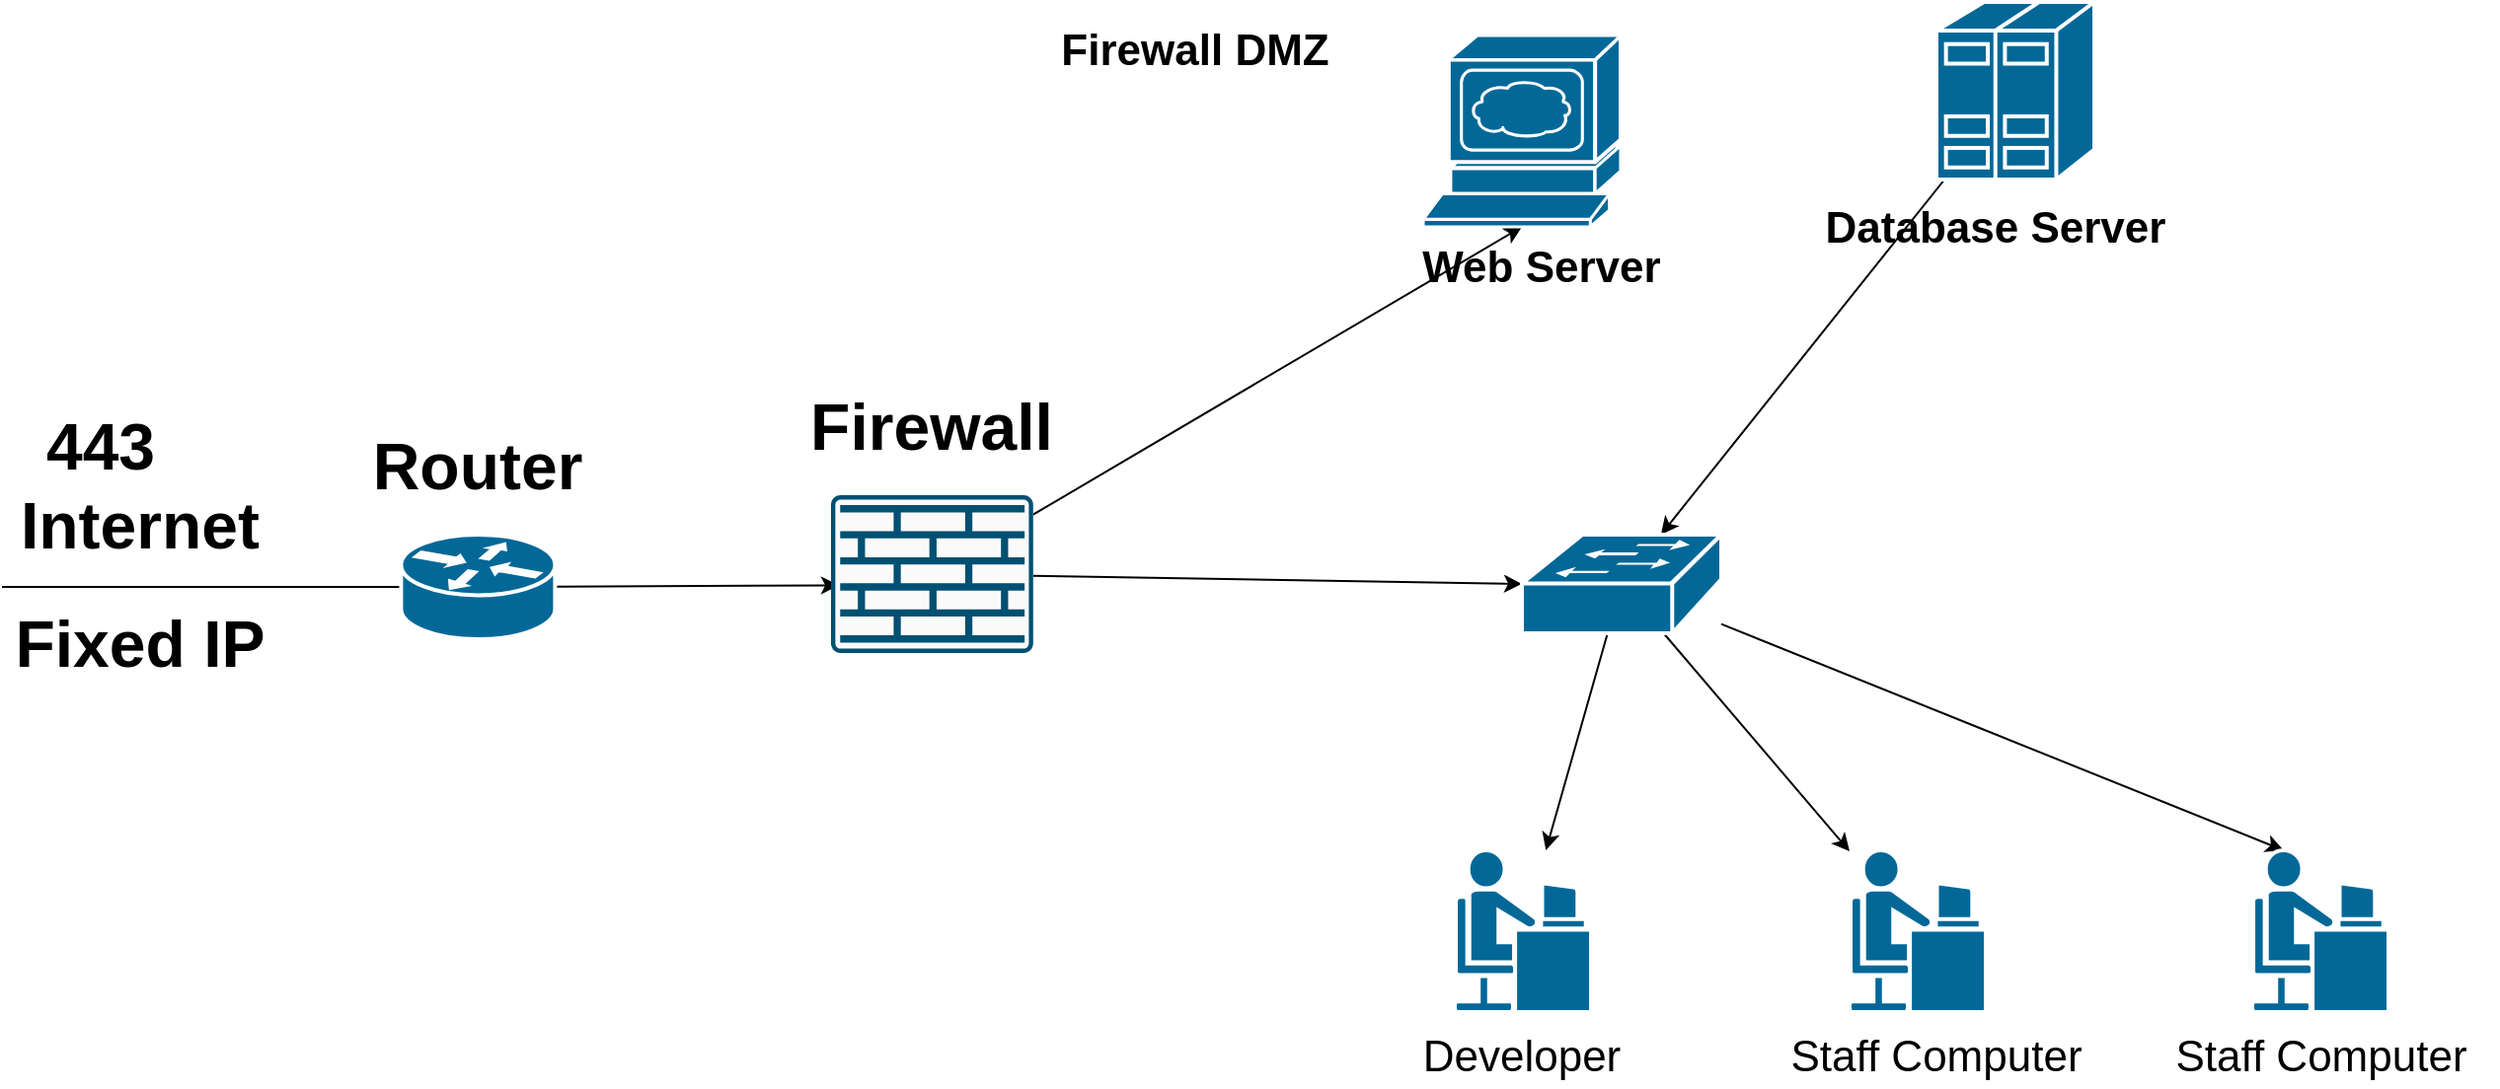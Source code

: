 <mxfile>
    <diagram id="qLo7bVz_whiwljL8L2nE" name="Page-1">
        <mxGraphModel dx="1084" dy="1164" grid="1" gridSize="10" guides="1" tooltips="1" connect="1" arrows="1" fold="1" page="1" pageScale="1" pageWidth="1169" pageHeight="827" math="0" shadow="0">
            <root>
                <mxCell id="0"/>
                <mxCell id="1" parent="0"/>
                <mxCell id="16" style="edgeStyle=none;html=1;entryX=0.039;entryY=0.571;entryDx=0;entryDy=0;entryPerimeter=0;" edge="1" parent="1" source="3" target="12">
                    <mxGeometry relative="1" as="geometry">
                        <mxPoint x="490" y="420" as="targetPoint"/>
                    </mxGeometry>
                </mxCell>
                <mxCell id="22" style="edgeStyle=none;html=1;endArrow=none;endFill=0;" edge="1" parent="1" source="3">
                    <mxGeometry relative="1" as="geometry">
                        <mxPoint x="80" y="416.5" as="targetPoint"/>
                    </mxGeometry>
                </mxCell>
                <mxCell id="3" value="" style="shape=mxgraph.cisco.routers.router;sketch=0;html=1;pointerEvents=1;dashed=0;fillColor=#036897;strokeColor=#ffffff;strokeWidth=2;verticalLabelPosition=bottom;verticalAlign=top;align=center;outlineConnect=0;" vertex="1" parent="1">
                    <mxGeometry x="282.2" y="390" width="78" height="53" as="geometry"/>
                </mxCell>
                <mxCell id="33" style="edgeStyle=none;html=1;fontSize=33;" edge="1" parent="1" source="7" target="28">
                    <mxGeometry relative="1" as="geometry"/>
                </mxCell>
                <mxCell id="7" value="" style="shape=mxgraph.cisco.servers.standard_host;sketch=0;html=1;pointerEvents=1;dashed=0;fillColor=#036897;strokeColor=#ffffff;strokeWidth=2;verticalLabelPosition=bottom;verticalAlign=top;align=center;outlineConnect=0;" vertex="1" parent="1">
                    <mxGeometry x="1060" y="120" width="80" height="90" as="geometry"/>
                </mxCell>
                <mxCell id="17" style="edgeStyle=none;html=1;entryX=0.5;entryY=1;entryDx=0;entryDy=0;entryPerimeter=0;" edge="1" parent="1" source="12" target="13">
                    <mxGeometry relative="1" as="geometry"/>
                </mxCell>
                <mxCell id="32" style="edgeStyle=none;html=1;entryX=0;entryY=0.5;entryDx=0;entryDy=0;entryPerimeter=0;fontSize=33;" edge="1" parent="1" source="12" target="28">
                    <mxGeometry relative="1" as="geometry"/>
                </mxCell>
                <mxCell id="12" value="" style="sketch=0;points=[[0.015,0.015,0],[0.985,0.015,0],[0.985,0.985,0],[0.015,0.985,0],[0.25,0,0],[0.5,0,0],[0.75,0,0],[1,0.25,0],[1,0.5,0],[1,0.75,0],[0.75,1,0],[0.5,1,0],[0.25,1,0],[0,0.75,0],[0,0.5,0],[0,0.25,0]];verticalLabelPosition=bottom;html=1;verticalAlign=top;aspect=fixed;align=center;pointerEvents=1;shape=mxgraph.cisco19.rect;prIcon=firewall;fillColor=#FAFAFA;strokeColor=#005073;" vertex="1" parent="1">
                    <mxGeometry x="500.0" y="370" width="102.4" height="80" as="geometry"/>
                </mxCell>
                <mxCell id="13" value="" style="shape=mxgraph.cisco.servers.www_server;sketch=0;html=1;pointerEvents=1;dashed=0;fillColor=#036897;strokeColor=#ffffff;strokeWidth=2;verticalLabelPosition=bottom;verticalAlign=top;align=center;outlineConnect=0;" vertex="1" parent="1">
                    <mxGeometry x="800" y="137" width="100" height="97" as="geometry"/>
                </mxCell>
                <mxCell id="23" value="Internet" style="text;strokeColor=none;align=center;fillColor=none;html=1;verticalAlign=middle;whiteSpace=wrap;rounded=0;fontStyle=1;fontSize=33;" vertex="1" parent="1">
                    <mxGeometry x="80" y="370" width="140" height="30" as="geometry"/>
                </mxCell>
                <mxCell id="24" value="Fixed IP" style="text;strokeColor=none;align=center;fillColor=none;html=1;verticalAlign=middle;whiteSpace=wrap;rounded=0;fontStyle=1;fontSize=33;" vertex="1" parent="1">
                    <mxGeometry x="80" y="430" width="140" height="30" as="geometry"/>
                </mxCell>
                <mxCell id="25" value="Firewall" style="text;strokeColor=none;align=center;fillColor=none;html=1;verticalAlign=middle;whiteSpace=wrap;rounded=0;fontStyle=1;fontSize=33;" vertex="1" parent="1">
                    <mxGeometry x="481.2" y="320" width="140" height="30" as="geometry"/>
                </mxCell>
                <mxCell id="26" value="Web Server" style="text;strokeColor=none;align=center;fillColor=none;html=1;verticalAlign=middle;whiteSpace=wrap;rounded=0;fontStyle=1;fontSize=22;" vertex="1" parent="1">
                    <mxGeometry x="750" y="240" width="220" height="30" as="geometry"/>
                </mxCell>
                <mxCell id="27" value="Database Server" style="text;strokeColor=none;align=center;fillColor=none;html=1;verticalAlign=middle;whiteSpace=wrap;rounded=0;fontStyle=1;fontSize=22;" vertex="1" parent="1">
                    <mxGeometry x="980" y="220" width="220" height="30" as="geometry"/>
                </mxCell>
                <mxCell id="34" style="edgeStyle=none;html=1;fontSize=33;" edge="1" parent="1" source="28" target="29">
                    <mxGeometry relative="1" as="geometry">
                        <mxPoint x="910" y="490" as="targetPoint"/>
                    </mxGeometry>
                </mxCell>
                <mxCell id="35" style="edgeStyle=none;html=1;fontSize=33;" edge="1" parent="1" source="28" target="30">
                    <mxGeometry relative="1" as="geometry"/>
                </mxCell>
                <mxCell id="36" style="edgeStyle=none;html=1;entryX=0.23;entryY=0;entryDx=0;entryDy=0;entryPerimeter=0;fontSize=33;" edge="1" parent="1" source="28" target="31">
                    <mxGeometry relative="1" as="geometry"/>
                </mxCell>
                <mxCell id="28" value="" style="shape=mxgraph.cisco.switches.workgroup_switch;sketch=0;html=1;pointerEvents=1;dashed=0;fillColor=#036897;strokeColor=#ffffff;strokeWidth=2;verticalLabelPosition=bottom;verticalAlign=top;align=center;outlineConnect=0;fontSize=33;" vertex="1" parent="1">
                    <mxGeometry x="850" y="390" width="101" height="50" as="geometry"/>
                </mxCell>
                <mxCell id="29" value="" style="shape=mxgraph.cisco.people.androgenous_person;sketch=0;html=1;pointerEvents=1;dashed=0;fillColor=#036897;strokeColor=#ffffff;strokeWidth=2;verticalLabelPosition=bottom;verticalAlign=top;align=center;outlineConnect=0;fontSize=33;" vertex="1" parent="1">
                    <mxGeometry x="816" y="550" width="69" height="82" as="geometry"/>
                </mxCell>
                <mxCell id="30" value="" style="shape=mxgraph.cisco.people.androgenous_person;sketch=0;html=1;pointerEvents=1;dashed=0;fillColor=#036897;strokeColor=#ffffff;strokeWidth=2;verticalLabelPosition=bottom;verticalAlign=top;align=center;outlineConnect=0;fontSize=33;" vertex="1" parent="1">
                    <mxGeometry x="1016" y="550" width="69" height="82" as="geometry"/>
                </mxCell>
                <mxCell id="31" value="" style="shape=mxgraph.cisco.people.androgenous_person;sketch=0;html=1;pointerEvents=1;dashed=0;fillColor=#036897;strokeColor=#ffffff;strokeWidth=2;verticalLabelPosition=bottom;verticalAlign=top;align=center;outlineConnect=0;fontSize=33;" vertex="1" parent="1">
                    <mxGeometry x="1220" y="550" width="69" height="82" as="geometry"/>
                </mxCell>
                <mxCell id="37" value="Developer" style="text;strokeColor=none;align=center;fillColor=none;html=1;verticalAlign=middle;whiteSpace=wrap;rounded=0;fontSize=22;" vertex="1" parent="1">
                    <mxGeometry x="785.25" y="640" width="129.5" height="30" as="geometry"/>
                </mxCell>
                <mxCell id="38" value="Staff Computer" style="text;strokeColor=none;align=center;fillColor=none;html=1;verticalAlign=middle;whiteSpace=wrap;rounded=0;fontSize=22;" vertex="1" parent="1">
                    <mxGeometry x="970" y="640" width="180" height="30" as="geometry"/>
                </mxCell>
                <mxCell id="40" value="Staff Computer" style="text;strokeColor=none;align=center;fillColor=none;html=1;verticalAlign=middle;whiteSpace=wrap;rounded=0;fontSize=22;" vertex="1" parent="1">
                    <mxGeometry x="1164.5" y="640" width="180" height="30" as="geometry"/>
                </mxCell>
                <mxCell id="41" value="443" style="text;strokeColor=none;align=center;fillColor=none;html=1;verticalAlign=middle;whiteSpace=wrap;rounded=0;fontStyle=1;fontSize=33;" vertex="1" parent="1">
                    <mxGeometry x="90" y="330" width="80" height="30" as="geometry"/>
                </mxCell>
                <mxCell id="42" value="Router" style="text;strokeColor=none;align=center;fillColor=none;html=1;verticalAlign=middle;whiteSpace=wrap;rounded=0;fontStyle=1;fontSize=33;" vertex="1" parent="1">
                    <mxGeometry x="251.2" y="340" width="140" height="30" as="geometry"/>
                </mxCell>
                <mxCell id="43" value="Firewall DMZ" style="text;strokeColor=none;align=center;fillColor=none;html=1;verticalAlign=middle;whiteSpace=wrap;rounded=0;fontStyle=1;fontSize=22;" vertex="1" parent="1">
                    <mxGeometry x="602.4" y="130" width="165" height="30" as="geometry"/>
                </mxCell>
            </root>
        </mxGraphModel>
    </diagram>
</mxfile>